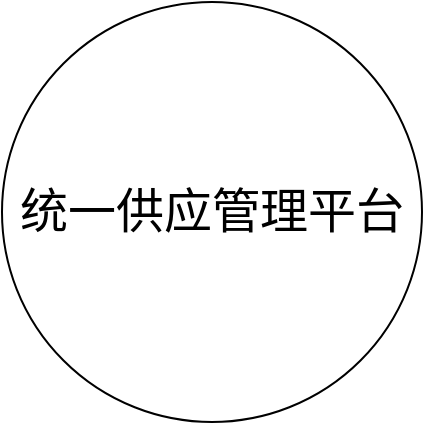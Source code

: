 <mxfile version="12.8.5" type="github">
  <diagram id="Kfe4qQLI-qH93_cO_NVp" name="Page-1">
    <mxGraphModel dx="946" dy="662" grid="1" gridSize="10" guides="1" tooltips="1" connect="1" arrows="1" fold="1" page="1" pageScale="1" pageWidth="827" pageHeight="1169" math="0" shadow="0">
      <root>
        <mxCell id="0" />
        <mxCell id="1" parent="0" />
        <mxCell id="EZLOXeQjvBtkWZkywqME-1" value="统一供应管理平台" style="ellipse;whiteSpace=wrap;html=1;aspect=fixed;fontSize=24;" vertex="1" parent="1">
          <mxGeometry x="290" y="170" width="210" height="210" as="geometry" />
        </mxCell>
      </root>
    </mxGraphModel>
  </diagram>
</mxfile>
